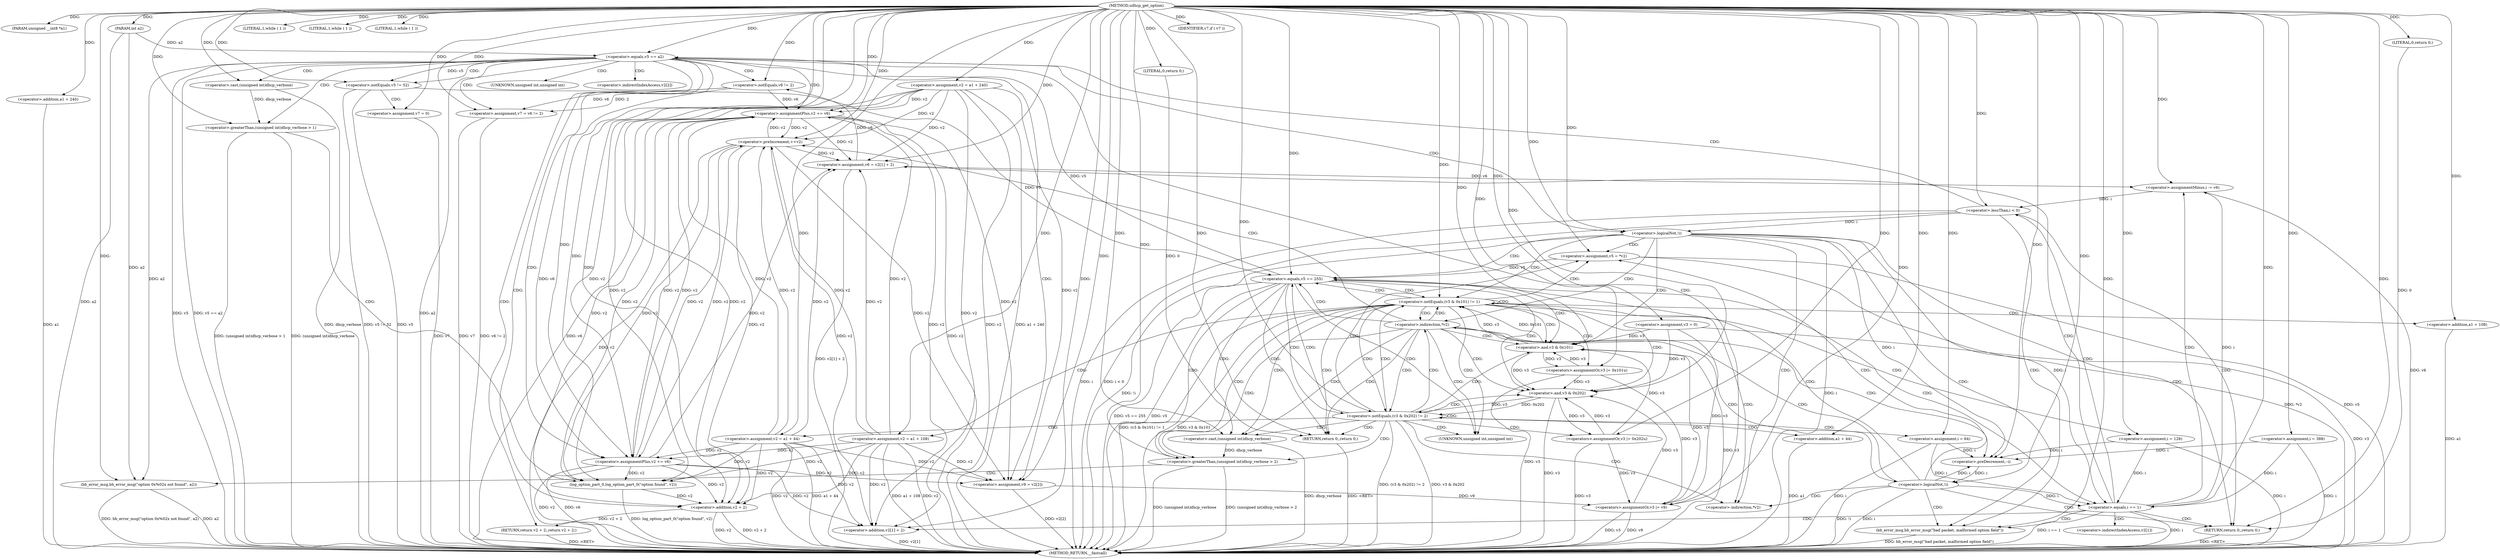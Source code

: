digraph udhcp_get_option {  
"1000108" [label = "(METHOD,udhcp_get_option)" ]
"1000287" [label = "(METHOD_RETURN,__fastcall)" ]
"1000109" [label = "(PARAM,unsigned __int8 *a1)" ]
"1000110" [label = "(PARAM,int a2)" ]
"1000119" [label = "(<operator>.assignment,v2 = a1 + 240)" ]
"1000121" [label = "(<operator>.addition,a1 + 240)" ]
"1000124" [label = "(<operator>.assignment,v3 = 0)" ]
"1000128" [label = "(<operator>.assignment,i = 388)" ]
"1000131" [label = "(<operator>.assignment,i = 64)" ]
"1000136" [label = "(LITERAL,1,while ( 1 ))" ]
"1000139" [label = "(LITERAL,1,while ( 1 ))" ]
"1000142" [label = "(LITERAL,1,while ( 1 ))" ]
"1000144" [label = "(<operator>.assignment,v5 = *v2)" ]
"1000152" [label = "(<operator>.preDecrement,--i)" ]
"1000154" [label = "(<operator>.preIncrement,++v2)" ]
"1000157" [label = "(<operator>.logicalNot,!i)" ]
"1000161" [label = "(<operator>.equals,v5 == 255)" ]
"1000166" [label = "(<operator>.equals,i == 1)" ]
"1000170" [label = "(<operator>.assignment,v6 = v2[1] + 2)" ]
"1000172" [label = "(<operator>.addition,v2[1] + 2)" ]
"1000177" [label = "(<operator>.assignmentMinus,i -= v6)" ]
"1000181" [label = "(<operator>.lessThan,i < 0)" ]
"1000186" [label = "(<operator>.equals,v5 == a2)" ]
"1000191" [label = "(<operator>.greaterThan,(unsigned int)dhcp_verbose > 1)" ]
"1000192" [label = "(<operator>.cast,(unsigned int)dhcp_verbose)" ]
"1000196" [label = "(log_option_part_0,log_option_part_0(\"option found\", v2))" ]
"1000199" [label = "(RETURN,return v2 + 2;,return v2 + 2;)" ]
"1000200" [label = "(<operator>.addition,v2 + 2)" ]
"1000203" [label = "(<operator>.assignment,v7 = v6 != 2)" ]
"1000205" [label = "(<operator>.notEquals,v6 != 2)" ]
"1000209" [label = "(<operator>.notEquals,v5 != 52)" ]
"1000212" [label = "(<operator>.assignment,v7 = 0)" ]
"1000216" [label = "(IDENTIFIER,v7,if ( v7 ))" ]
"1000218" [label = "(<operator>.assignment,v9 = v2[2])" ]
"1000223" [label = "(<operator>.assignmentPlus,v2 += v6)" ]
"1000226" [label = "(<operators>.assignmentOr,v3 |= v9)" ]
"1000231" [label = "(<operator>.assignmentPlus,v2 += v6)" ]
"1000235" [label = "(<operator>.logicalNot,!i)" ]
"1000239" [label = "(bb_error_msg,bb_error_msg(\"bad packet, malformed option field\"))" ]
"1000241" [label = "(RETURN,return 0;,return 0;)" ]
"1000242" [label = "(LITERAL,0,return 0;)" ]
"1000244" [label = "(<operator>.notEquals,(v3 & 0x101) != 1)" ]
"1000245" [label = "(<operator>.and,v3 & 0x101)" ]
"1000250" [label = "(<operators>.assignmentOr,v3 |= 0x101u)" ]
"1000253" [label = "(<operator>.assignment,v2 = a1 + 108)" ]
"1000255" [label = "(<operator>.addition,a1 + 108)" ]
"1000258" [label = "(<operator>.assignment,i = 128)" ]
"1000262" [label = "(<operator>.notEquals,(v3 & 0x202) != 2)" ]
"1000263" [label = "(<operator>.and,v3 & 0x202)" ]
"1000268" [label = "(<operators>.assignmentOr,v3 |= 0x202u)" ]
"1000271" [label = "(<operator>.assignment,v2 = a1 + 44)" ]
"1000273" [label = "(<operator>.addition,a1 + 44)" ]
"1000277" [label = "(<operator>.greaterThan,(unsigned int)dhcp_verbose > 2)" ]
"1000278" [label = "(<operator>.cast,(unsigned int)dhcp_verbose)" ]
"1000282" [label = "(bb_error_msg,bb_error_msg(\"option 0x%02x not found\", a2))" ]
"1000285" [label = "(RETURN,return 0;,return 0;)" ]
"1000286" [label = "(LITERAL,0,return 0;)" ]
"1000146" [label = "(<operator>.indirection,*v2)" ]
"1000149" [label = "(<operator>.indirection,*v2)" ]
"1000173" [label = "(<operator>.indirectIndexAccess,v2[1])" ]
"1000193" [label = "(UNKNOWN,unsigned int,unsigned int)" ]
"1000220" [label = "(<operator>.indirectIndexAccess,v2[2])" ]
"1000279" [label = "(UNKNOWN,unsigned int,unsigned int)" ]
  "1000241" -> "1000287"  [ label = "DDG: <RET>"] 
  "1000199" -> "1000287"  [ label = "DDG: <RET>"] 
  "1000253" -> "1000287"  [ label = "DDG: v2"] 
  "1000250" -> "1000287"  [ label = "DDG: v3"] 
  "1000181" -> "1000287"  [ label = "DDG: i < 0"] 
  "1000166" -> "1000287"  [ label = "DDG: i"] 
  "1000161" -> "1000287"  [ label = "DDG: v5 == 255"] 
  "1000192" -> "1000287"  [ label = "DDG: dhcp_verbose"] 
  "1000203" -> "1000287"  [ label = "DDG: v6 != 2"] 
  "1000200" -> "1000287"  [ label = "DDG: v2 + 2"] 
  "1000191" -> "1000287"  [ label = "DDG: (unsigned int)dhcp_verbose > 1"] 
  "1000119" -> "1000287"  [ label = "DDG: v2"] 
  "1000239" -> "1000287"  [ label = "DDG: bb_error_msg(\"bad packet, malformed option field\")"] 
  "1000166" -> "1000287"  [ label = "DDG: i == 1"] 
  "1000244" -> "1000287"  [ label = "DDG: (v3 & 0x101) != 1"] 
  "1000258" -> "1000287"  [ label = "DDG: i"] 
  "1000268" -> "1000287"  [ label = "DDG: v3"] 
  "1000231" -> "1000287"  [ label = "DDG: v6"] 
  "1000121" -> "1000287"  [ label = "DDG: a1"] 
  "1000212" -> "1000287"  [ label = "DDG: v7"] 
  "1000245" -> "1000287"  [ label = "DDG: v3"] 
  "1000157" -> "1000287"  [ label = "DDG: !i"] 
  "1000119" -> "1000287"  [ label = "DDG: a1 + 240"] 
  "1000255" -> "1000287"  [ label = "DDG: a1"] 
  "1000273" -> "1000287"  [ label = "DDG: a1"] 
  "1000218" -> "1000287"  [ label = "DDG: v2[2]"] 
  "1000271" -> "1000287"  [ label = "DDG: v2"] 
  "1000226" -> "1000287"  [ label = "DDG: v3"] 
  "1000110" -> "1000287"  [ label = "DDG: a2"] 
  "1000223" -> "1000287"  [ label = "DDG: v2"] 
  "1000181" -> "1000287"  [ label = "DDG: i"] 
  "1000203" -> "1000287"  [ label = "DDG: v7"] 
  "1000235" -> "1000287"  [ label = "DDG: i"] 
  "1000154" -> "1000287"  [ label = "DDG: v2"] 
  "1000282" -> "1000287"  [ label = "DDG: bb_error_msg(\"option 0x%02x not found\", a2)"] 
  "1000157" -> "1000287"  [ label = "DDG: i"] 
  "1000277" -> "1000287"  [ label = "DDG: (unsigned int)dhcp_verbose > 2"] 
  "1000262" -> "1000287"  [ label = "DDG: v3 & 0x202"] 
  "1000231" -> "1000287"  [ label = "DDG: v2"] 
  "1000253" -> "1000287"  [ label = "DDG: a1 + 108"] 
  "1000223" -> "1000287"  [ label = "DDG: v6"] 
  "1000209" -> "1000287"  [ label = "DDG: v5 != 52"] 
  "1000186" -> "1000287"  [ label = "DDG: a2"] 
  "1000124" -> "1000287"  [ label = "DDG: v3"] 
  "1000191" -> "1000287"  [ label = "DDG: (unsigned int)dhcp_verbose"] 
  "1000278" -> "1000287"  [ label = "DDG: dhcp_verbose"] 
  "1000200" -> "1000287"  [ label = "DDG: v2"] 
  "1000186" -> "1000287"  [ label = "DDG: v5"] 
  "1000226" -> "1000287"  [ label = "DDG: v9"] 
  "1000271" -> "1000287"  [ label = "DDG: a1 + 44"] 
  "1000177" -> "1000287"  [ label = "DDG: v6"] 
  "1000196" -> "1000287"  [ label = "DDG: log_option_part_0(\"option found\", v2)"] 
  "1000277" -> "1000287"  [ label = "DDG: (unsigned int)dhcp_verbose"] 
  "1000263" -> "1000287"  [ label = "DDG: v3"] 
  "1000144" -> "1000287"  [ label = "DDG: v5"] 
  "1000172" -> "1000287"  [ label = "DDG: v2[1]"] 
  "1000128" -> "1000287"  [ label = "DDG: i"] 
  "1000209" -> "1000287"  [ label = "DDG: v5"] 
  "1000282" -> "1000287"  [ label = "DDG: a2"] 
  "1000262" -> "1000287"  [ label = "DDG: (v3 & 0x202) != 2"] 
  "1000170" -> "1000287"  [ label = "DDG: v2[1] + 2"] 
  "1000144" -> "1000287"  [ label = "DDG: *v2"] 
  "1000244" -> "1000287"  [ label = "DDG: v3 & 0x101"] 
  "1000235" -> "1000287"  [ label = "DDG: !i"] 
  "1000161" -> "1000287"  [ label = "DDG: v5"] 
  "1000186" -> "1000287"  [ label = "DDG: v5 == a2"] 
  "1000131" -> "1000287"  [ label = "DDG: i"] 
  "1000285" -> "1000287"  [ label = "DDG: <RET>"] 
  "1000108" -> "1000109"  [ label = "DDG: "] 
  "1000108" -> "1000110"  [ label = "DDG: "] 
  "1000108" -> "1000119"  [ label = "DDG: "] 
  "1000108" -> "1000121"  [ label = "DDG: "] 
  "1000108" -> "1000124"  [ label = "DDG: "] 
  "1000108" -> "1000128"  [ label = "DDG: "] 
  "1000108" -> "1000131"  [ label = "DDG: "] 
  "1000108" -> "1000136"  [ label = "DDG: "] 
  "1000108" -> "1000139"  [ label = "DDG: "] 
  "1000108" -> "1000142"  [ label = "DDG: "] 
  "1000108" -> "1000144"  [ label = "DDG: "] 
  "1000258" -> "1000152"  [ label = "DDG: i"] 
  "1000235" -> "1000152"  [ label = "DDG: i"] 
  "1000157" -> "1000152"  [ label = "DDG: i"] 
  "1000128" -> "1000152"  [ label = "DDG: i"] 
  "1000131" -> "1000152"  [ label = "DDG: i"] 
  "1000108" -> "1000152"  [ label = "DDG: "] 
  "1000119" -> "1000154"  [ label = "DDG: v2"] 
  "1000223" -> "1000154"  [ label = "DDG: v2"] 
  "1000231" -> "1000154"  [ label = "DDG: v2"] 
  "1000253" -> "1000154"  [ label = "DDG: v2"] 
  "1000271" -> "1000154"  [ label = "DDG: v2"] 
  "1000108" -> "1000154"  [ label = "DDG: "] 
  "1000152" -> "1000157"  [ label = "DDG: i"] 
  "1000108" -> "1000157"  [ label = "DDG: "] 
  "1000144" -> "1000161"  [ label = "DDG: v5"] 
  "1000209" -> "1000161"  [ label = "DDG: v5"] 
  "1000108" -> "1000161"  [ label = "DDG: "] 
  "1000258" -> "1000166"  [ label = "DDG: i"] 
  "1000235" -> "1000166"  [ label = "DDG: i"] 
  "1000157" -> "1000166"  [ label = "DDG: i"] 
  "1000128" -> "1000166"  [ label = "DDG: i"] 
  "1000131" -> "1000166"  [ label = "DDG: i"] 
  "1000108" -> "1000166"  [ label = "DDG: "] 
  "1000119" -> "1000170"  [ label = "DDG: v2"] 
  "1000271" -> "1000170"  [ label = "DDG: v2"] 
  "1000223" -> "1000170"  [ label = "DDG: v2"] 
  "1000154" -> "1000170"  [ label = "DDG: v2"] 
  "1000231" -> "1000170"  [ label = "DDG: v2"] 
  "1000253" -> "1000170"  [ label = "DDG: v2"] 
  "1000108" -> "1000170"  [ label = "DDG: "] 
  "1000119" -> "1000172"  [ label = "DDG: v2"] 
  "1000271" -> "1000172"  [ label = "DDG: v2"] 
  "1000223" -> "1000172"  [ label = "DDG: v2"] 
  "1000154" -> "1000172"  [ label = "DDG: v2"] 
  "1000231" -> "1000172"  [ label = "DDG: v2"] 
  "1000253" -> "1000172"  [ label = "DDG: v2"] 
  "1000108" -> "1000172"  [ label = "DDG: "] 
  "1000170" -> "1000177"  [ label = "DDG: v6"] 
  "1000108" -> "1000177"  [ label = "DDG: "] 
  "1000166" -> "1000177"  [ label = "DDG: i"] 
  "1000177" -> "1000181"  [ label = "DDG: i"] 
  "1000108" -> "1000181"  [ label = "DDG: "] 
  "1000161" -> "1000186"  [ label = "DDG: v5"] 
  "1000108" -> "1000186"  [ label = "DDG: "] 
  "1000110" -> "1000186"  [ label = "DDG: a2"] 
  "1000192" -> "1000191"  [ label = "DDG: dhcp_verbose"] 
  "1000108" -> "1000192"  [ label = "DDG: "] 
  "1000108" -> "1000191"  [ label = "DDG: "] 
  "1000108" -> "1000196"  [ label = "DDG: "] 
  "1000119" -> "1000196"  [ label = "DDG: v2"] 
  "1000223" -> "1000196"  [ label = "DDG: v2"] 
  "1000154" -> "1000196"  [ label = "DDG: v2"] 
  "1000231" -> "1000196"  [ label = "DDG: v2"] 
  "1000253" -> "1000196"  [ label = "DDG: v2"] 
  "1000271" -> "1000196"  [ label = "DDG: v2"] 
  "1000200" -> "1000199"  [ label = "DDG: v2 + 2"] 
  "1000119" -> "1000200"  [ label = "DDG: v2"] 
  "1000223" -> "1000200"  [ label = "DDG: v2"] 
  "1000154" -> "1000200"  [ label = "DDG: v2"] 
  "1000231" -> "1000200"  [ label = "DDG: v2"] 
  "1000196" -> "1000200"  [ label = "DDG: v2"] 
  "1000253" -> "1000200"  [ label = "DDG: v2"] 
  "1000271" -> "1000200"  [ label = "DDG: v2"] 
  "1000108" -> "1000200"  [ label = "DDG: "] 
  "1000205" -> "1000203"  [ label = "DDG: v6"] 
  "1000205" -> "1000203"  [ label = "DDG: 2"] 
  "1000108" -> "1000203"  [ label = "DDG: "] 
  "1000108" -> "1000205"  [ label = "DDG: "] 
  "1000170" -> "1000205"  [ label = "DDG: v6"] 
  "1000186" -> "1000209"  [ label = "DDG: v5"] 
  "1000108" -> "1000209"  [ label = "DDG: "] 
  "1000108" -> "1000212"  [ label = "DDG: "] 
  "1000108" -> "1000216"  [ label = "DDG: "] 
  "1000119" -> "1000218"  [ label = "DDG: v2"] 
  "1000223" -> "1000218"  [ label = "DDG: v2"] 
  "1000154" -> "1000218"  [ label = "DDG: v2"] 
  "1000231" -> "1000218"  [ label = "DDG: v2"] 
  "1000253" -> "1000218"  [ label = "DDG: v2"] 
  "1000271" -> "1000218"  [ label = "DDG: v2"] 
  "1000108" -> "1000218"  [ label = "DDG: "] 
  "1000205" -> "1000223"  [ label = "DDG: v6"] 
  "1000108" -> "1000223"  [ label = "DDG: "] 
  "1000119" -> "1000223"  [ label = "DDG: v2"] 
  "1000154" -> "1000223"  [ label = "DDG: v2"] 
  "1000231" -> "1000223"  [ label = "DDG: v2"] 
  "1000253" -> "1000223"  [ label = "DDG: v2"] 
  "1000271" -> "1000223"  [ label = "DDG: v2"] 
  "1000218" -> "1000226"  [ label = "DDG: v9"] 
  "1000108" -> "1000226"  [ label = "DDG: "] 
  "1000268" -> "1000226"  [ label = "DDG: v3"] 
  "1000124" -> "1000226"  [ label = "DDG: v3"] 
  "1000250" -> "1000226"  [ label = "DDG: v3"] 
  "1000205" -> "1000231"  [ label = "DDG: v6"] 
  "1000108" -> "1000231"  [ label = "DDG: "] 
  "1000119" -> "1000231"  [ label = "DDG: v2"] 
  "1000223" -> "1000231"  [ label = "DDG: v2"] 
  "1000154" -> "1000231"  [ label = "DDG: v2"] 
  "1000253" -> "1000231"  [ label = "DDG: v2"] 
  "1000271" -> "1000231"  [ label = "DDG: v2"] 
  "1000181" -> "1000235"  [ label = "DDG: i"] 
  "1000108" -> "1000235"  [ label = "DDG: "] 
  "1000108" -> "1000239"  [ label = "DDG: "] 
  "1000242" -> "1000241"  [ label = "DDG: 0"] 
  "1000108" -> "1000241"  [ label = "DDG: "] 
  "1000108" -> "1000242"  [ label = "DDG: "] 
  "1000245" -> "1000244"  [ label = "DDG: v3"] 
  "1000245" -> "1000244"  [ label = "DDG: 0x101"] 
  "1000268" -> "1000245"  [ label = "DDG: v3"] 
  "1000226" -> "1000245"  [ label = "DDG: v3"] 
  "1000124" -> "1000245"  [ label = "DDG: v3"] 
  "1000250" -> "1000245"  [ label = "DDG: v3"] 
  "1000108" -> "1000245"  [ label = "DDG: "] 
  "1000108" -> "1000244"  [ label = "DDG: "] 
  "1000108" -> "1000250"  [ label = "DDG: "] 
  "1000245" -> "1000250"  [ label = "DDG: v3"] 
  "1000108" -> "1000253"  [ label = "DDG: "] 
  "1000108" -> "1000255"  [ label = "DDG: "] 
  "1000108" -> "1000258"  [ label = "DDG: "] 
  "1000263" -> "1000262"  [ label = "DDG: v3"] 
  "1000263" -> "1000262"  [ label = "DDG: 0x202"] 
  "1000268" -> "1000263"  [ label = "DDG: v3"] 
  "1000245" -> "1000263"  [ label = "DDG: v3"] 
  "1000226" -> "1000263"  [ label = "DDG: v3"] 
  "1000124" -> "1000263"  [ label = "DDG: v3"] 
  "1000250" -> "1000263"  [ label = "DDG: v3"] 
  "1000108" -> "1000263"  [ label = "DDG: "] 
  "1000108" -> "1000262"  [ label = "DDG: "] 
  "1000108" -> "1000268"  [ label = "DDG: "] 
  "1000263" -> "1000268"  [ label = "DDG: v3"] 
  "1000108" -> "1000271"  [ label = "DDG: "] 
  "1000108" -> "1000273"  [ label = "DDG: "] 
  "1000278" -> "1000277"  [ label = "DDG: dhcp_verbose"] 
  "1000108" -> "1000278"  [ label = "DDG: "] 
  "1000108" -> "1000277"  [ label = "DDG: "] 
  "1000108" -> "1000282"  [ label = "DDG: "] 
  "1000186" -> "1000282"  [ label = "DDG: a2"] 
  "1000110" -> "1000282"  [ label = "DDG: a2"] 
  "1000286" -> "1000285"  [ label = "DDG: 0"] 
  "1000108" -> "1000285"  [ label = "DDG: "] 
  "1000108" -> "1000286"  [ label = "DDG: "] 
  "1000149" -> "1000157"  [ label = "CDG: "] 
  "1000149" -> "1000154"  [ label = "CDG: "] 
  "1000149" -> "1000152"  [ label = "CDG: "] 
  "1000149" -> "1000161"  [ label = "CDG: "] 
  "1000149" -> "1000245"  [ label = "CDG: "] 
  "1000149" -> "1000244"  [ label = "CDG: "] 
  "1000149" -> "1000263"  [ label = "CDG: "] 
  "1000149" -> "1000262"  [ label = "CDG: "] 
  "1000149" -> "1000285"  [ label = "CDG: "] 
  "1000149" -> "1000279"  [ label = "CDG: "] 
  "1000149" -> "1000278"  [ label = "CDG: "] 
  "1000149" -> "1000277"  [ label = "CDG: "] 
  "1000157" -> "1000239"  [ label = "CDG: "] 
  "1000157" -> "1000241"  [ label = "CDG: "] 
  "1000157" -> "1000161"  [ label = "CDG: "] 
  "1000157" -> "1000144"  [ label = "CDG: "] 
  "1000157" -> "1000149"  [ label = "CDG: "] 
  "1000157" -> "1000146"  [ label = "CDG: "] 
  "1000161" -> "1000166"  [ label = "CDG: "] 
  "1000161" -> "1000245"  [ label = "CDG: "] 
  "1000161" -> "1000244"  [ label = "CDG: "] 
  "1000161" -> "1000263"  [ label = "CDG: "] 
  "1000161" -> "1000262"  [ label = "CDG: "] 
  "1000161" -> "1000285"  [ label = "CDG: "] 
  "1000161" -> "1000279"  [ label = "CDG: "] 
  "1000161" -> "1000278"  [ label = "CDG: "] 
  "1000161" -> "1000277"  [ label = "CDG: "] 
  "1000166" -> "1000173"  [ label = "CDG: "] 
  "1000166" -> "1000172"  [ label = "CDG: "] 
  "1000166" -> "1000170"  [ label = "CDG: "] 
  "1000166" -> "1000181"  [ label = "CDG: "] 
  "1000166" -> "1000177"  [ label = "CDG: "] 
  "1000166" -> "1000239"  [ label = "CDG: "] 
  "1000166" -> "1000241"  [ label = "CDG: "] 
  "1000181" -> "1000186"  [ label = "CDG: "] 
  "1000181" -> "1000239"  [ label = "CDG: "] 
  "1000181" -> "1000241"  [ label = "CDG: "] 
  "1000186" -> "1000192"  [ label = "CDG: "] 
  "1000186" -> "1000191"  [ label = "CDG: "] 
  "1000186" -> "1000205"  [ label = "CDG: "] 
  "1000186" -> "1000203"  [ label = "CDG: "] 
  "1000186" -> "1000200"  [ label = "CDG: "] 
  "1000186" -> "1000199"  [ label = "CDG: "] 
  "1000186" -> "1000193"  [ label = "CDG: "] 
  "1000186" -> "1000209"  [ label = "CDG: "] 
  "1000186" -> "1000235"  [ label = "CDG: "] 
  "1000186" -> "1000223"  [ label = "CDG: "] 
  "1000186" -> "1000220"  [ label = "CDG: "] 
  "1000186" -> "1000218"  [ label = "CDG: "] 
  "1000186" -> "1000231"  [ label = "CDG: "] 
  "1000186" -> "1000226"  [ label = "CDG: "] 
  "1000191" -> "1000196"  [ label = "CDG: "] 
  "1000209" -> "1000212"  [ label = "CDG: "] 
  "1000235" -> "1000239"  [ label = "CDG: "] 
  "1000235" -> "1000241"  [ label = "CDG: "] 
  "1000235" -> "1000245"  [ label = "CDG: "] 
  "1000235" -> "1000244"  [ label = "CDG: "] 
  "1000235" -> "1000161"  [ label = "CDG: "] 
  "1000235" -> "1000144"  [ label = "CDG: "] 
  "1000235" -> "1000149"  [ label = "CDG: "] 
  "1000235" -> "1000146"  [ label = "CDG: "] 
  "1000244" -> "1000255"  [ label = "CDG: "] 
  "1000244" -> "1000253"  [ label = "CDG: "] 
  "1000244" -> "1000250"  [ label = "CDG: "] 
  "1000244" -> "1000258"  [ label = "CDG: "] 
  "1000244" -> "1000263"  [ label = "CDG: "] 
  "1000244" -> "1000262"  [ label = "CDG: "] 
  "1000244" -> "1000285"  [ label = "CDG: "] 
  "1000244" -> "1000279"  [ label = "CDG: "] 
  "1000244" -> "1000278"  [ label = "CDG: "] 
  "1000244" -> "1000277"  [ label = "CDG: "] 
  "1000244" -> "1000245"  [ label = "CDG: "] 
  "1000244" -> "1000244"  [ label = "CDG: "] 
  "1000244" -> "1000161"  [ label = "CDG: "] 
  "1000244" -> "1000144"  [ label = "CDG: "] 
  "1000244" -> "1000149"  [ label = "CDG: "] 
  "1000244" -> "1000146"  [ label = "CDG: "] 
  "1000262" -> "1000271"  [ label = "CDG: "] 
  "1000262" -> "1000268"  [ label = "CDG: "] 
  "1000262" -> "1000285"  [ label = "CDG: "] 
  "1000262" -> "1000279"  [ label = "CDG: "] 
  "1000262" -> "1000278"  [ label = "CDG: "] 
  "1000262" -> "1000277"  [ label = "CDG: "] 
  "1000262" -> "1000273"  [ label = "CDG: "] 
  "1000262" -> "1000131"  [ label = "CDG: "] 
  "1000262" -> "1000263"  [ label = "CDG: "] 
  "1000262" -> "1000262"  [ label = "CDG: "] 
  "1000262" -> "1000245"  [ label = "CDG: "] 
  "1000262" -> "1000244"  [ label = "CDG: "] 
  "1000262" -> "1000161"  [ label = "CDG: "] 
  "1000262" -> "1000144"  [ label = "CDG: "] 
  "1000262" -> "1000149"  [ label = "CDG: "] 
  "1000262" -> "1000146"  [ label = "CDG: "] 
  "1000277" -> "1000282"  [ label = "CDG: "] 
}
